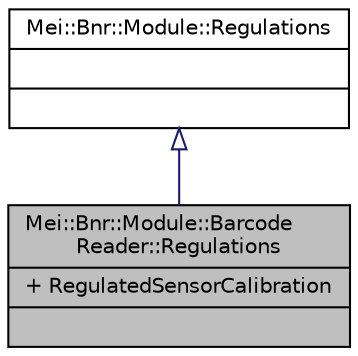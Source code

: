 digraph "Mei::Bnr::Module::BarcodeReader::Regulations"
{
  edge [fontname="Helvetica",fontsize="10",labelfontname="Helvetica",labelfontsize="10"];
  node [fontname="Helvetica",fontsize="10",shape=record];
  Node1 [label="{Mei::Bnr::Module::Barcode\lReader::Regulations\n|+ RegulatedSensorCalibration\l|}",height=0.2,width=0.4,color="black", fillcolor="grey75", style="filled", fontcolor="black"];
  Node2 -> Node1 [dir="back",color="midnightblue",fontsize="10",style="solid",arrowtail="onormal",fontname="Helvetica"];
  Node2 [label="{Mei::Bnr::Module::Regulations\n||}",height=0.2,width=0.4,color="black", fillcolor="white", style="filled",URL="$a00120.html",tooltip="Module::Regulations "];
}

